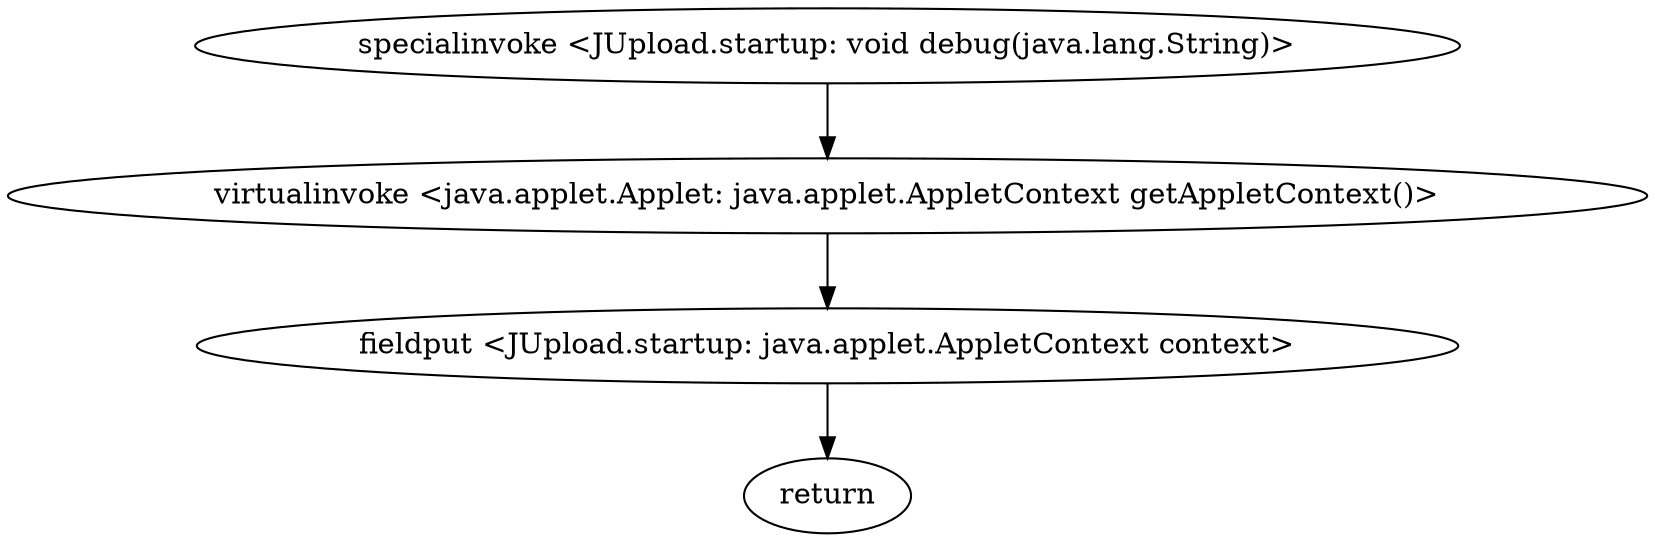 digraph "" {
"specialinvoke <JUpload.startup: void debug(java.lang.String)>";
 "specialinvoke <JUpload.startup: void debug(java.lang.String)>"->"virtualinvoke <java.applet.Applet: java.applet.AppletContext getAppletContext()>";
 "virtualinvoke <java.applet.Applet: java.applet.AppletContext getAppletContext()>"->"fieldput <JUpload.startup: java.applet.AppletContext context>";
 "fieldput <JUpload.startup: java.applet.AppletContext context>"->"return";
}
